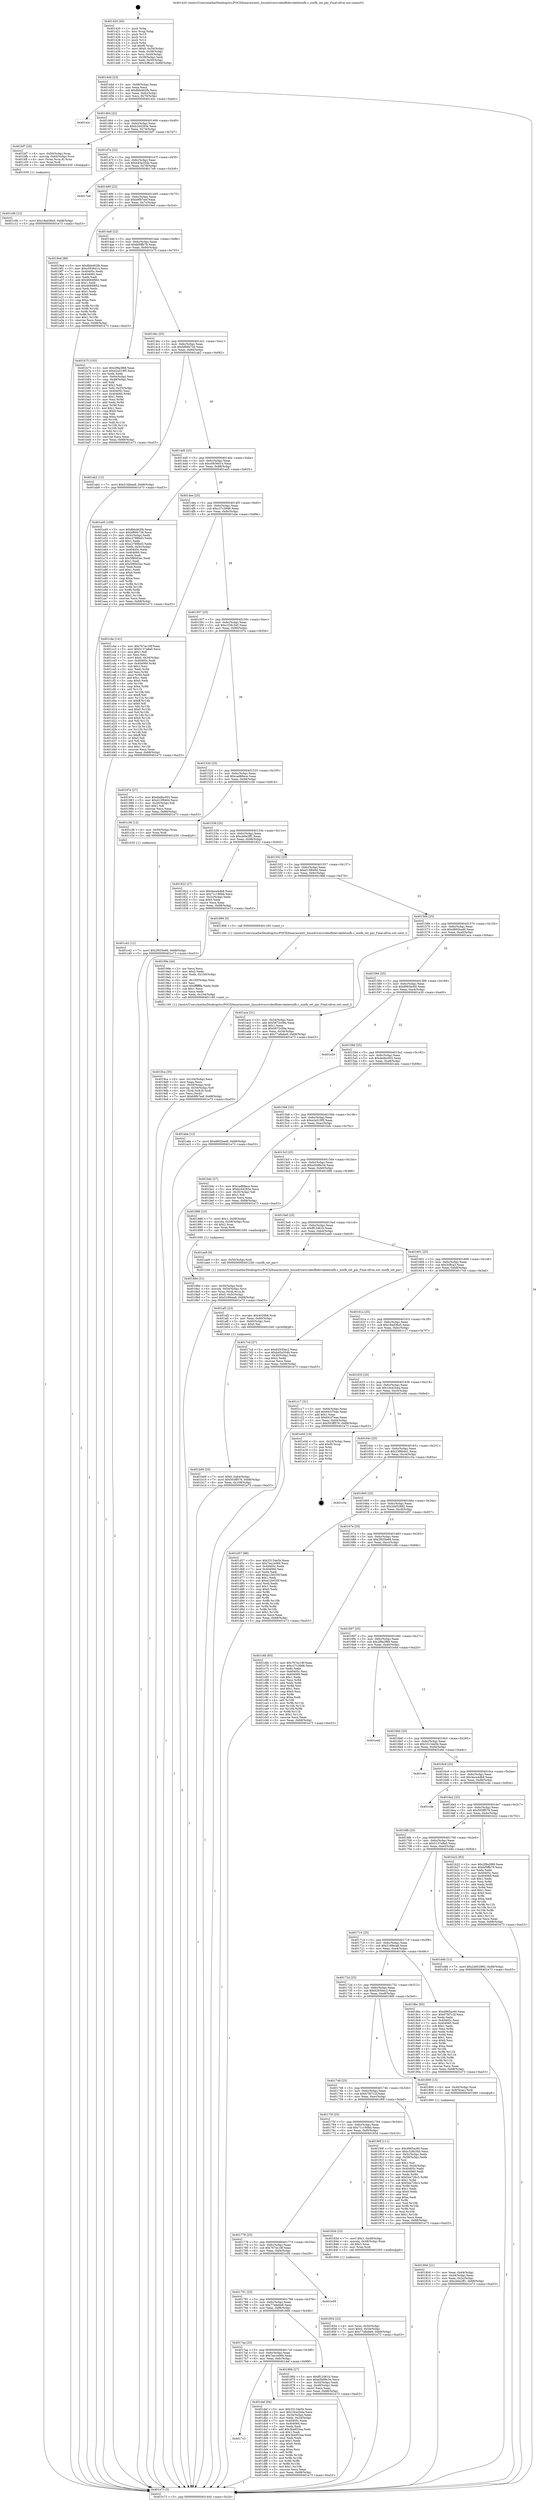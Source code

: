 digraph "0x401420" {
  label = "0x401420 (/mnt/c/Users/mathe/Desktop/tcc/POCII/binaries/extr_linuxdriversvideofbdevskeletonfb.c_xxxfb_set_par_Final-ollvm.out::main(0))"
  labelloc = "t"
  node[shape=record]

  Entry [label="",width=0.3,height=0.3,shape=circle,fillcolor=black,style=filled]
  "0x40144d" [label="{
     0x40144d [23]\l
     | [instrs]\l
     &nbsp;&nbsp;0x40144d \<+3\>: mov -0x68(%rbp),%eax\l
     &nbsp;&nbsp;0x401450 \<+2\>: mov %eax,%ecx\l
     &nbsp;&nbsp;0x401452 \<+6\>: sub $0x8bb462fb,%ecx\l
     &nbsp;&nbsp;0x401458 \<+3\>: mov %eax,-0x6c(%rbp)\l
     &nbsp;&nbsp;0x40145b \<+3\>: mov %ecx,-0x70(%rbp)\l
     &nbsp;&nbsp;0x40145e \<+6\>: je 0000000000401e2c \<main+0xa0c\>\l
  }"]
  "0x401e2c" [label="{
     0x401e2c\l
  }", style=dashed]
  "0x401464" [label="{
     0x401464 [22]\l
     | [instrs]\l
     &nbsp;&nbsp;0x401464 \<+5\>: jmp 0000000000401469 \<main+0x49\>\l
     &nbsp;&nbsp;0x401469 \<+3\>: mov -0x6c(%rbp),%eax\l
     &nbsp;&nbsp;0x40146c \<+5\>: sub $0xb244283e,%eax\l
     &nbsp;&nbsp;0x401471 \<+3\>: mov %eax,-0x74(%rbp)\l
     &nbsp;&nbsp;0x401474 \<+6\>: je 0000000000401bf7 \<main+0x7d7\>\l
  }"]
  Exit [label="",width=0.3,height=0.3,shape=circle,fillcolor=black,style=filled,peripheries=2]
  "0x401bf7" [label="{
     0x401bf7 [20]\l
     | [instrs]\l
     &nbsp;&nbsp;0x401bf7 \<+4\>: mov -0x50(%rbp),%rax\l
     &nbsp;&nbsp;0x401bfb \<+4\>: movslq -0x64(%rbp),%rcx\l
     &nbsp;&nbsp;0x401bff \<+4\>: mov (%rax,%rcx,8),%rax\l
     &nbsp;&nbsp;0x401c03 \<+3\>: mov %rax,%rdi\l
     &nbsp;&nbsp;0x401c06 \<+5\>: call 0000000000401030 \<free@plt\>\l
     | [calls]\l
     &nbsp;&nbsp;0x401030 \{1\} (unknown)\l
  }"]
  "0x40147a" [label="{
     0x40147a [22]\l
     | [instrs]\l
     &nbsp;&nbsp;0x40147a \<+5\>: jmp 000000000040147f \<main+0x5f\>\l
     &nbsp;&nbsp;0x40147f \<+3\>: mov -0x6c(%rbp),%eax\l
     &nbsp;&nbsp;0x401482 \<+5\>: sub $0xb45a354b,%eax\l
     &nbsp;&nbsp;0x401487 \<+3\>: mov %eax,-0x78(%rbp)\l
     &nbsp;&nbsp;0x40148a \<+6\>: je 00000000004017e8 \<main+0x3c8\>\l
  }"]
  "0x4017c3" [label="{
     0x4017c3\l
  }", style=dashed]
  "0x4017e8" [label="{
     0x4017e8\l
  }", style=dashed]
  "0x401490" [label="{
     0x401490 [22]\l
     | [instrs]\l
     &nbsp;&nbsp;0x401490 \<+5\>: jmp 0000000000401495 \<main+0x75\>\l
     &nbsp;&nbsp;0x401495 \<+3\>: mov -0x6c(%rbp),%eax\l
     &nbsp;&nbsp;0x401498 \<+5\>: sub $0xb9fb7eef,%eax\l
     &nbsp;&nbsp;0x40149d \<+3\>: mov %eax,-0x7c(%rbp)\l
     &nbsp;&nbsp;0x4014a0 \<+6\>: je 00000000004019ed \<main+0x5cd\>\l
  }"]
  "0x401daf" [label="{
     0x401daf [94]\l
     | [instrs]\l
     &nbsp;&nbsp;0x401daf \<+5\>: mov $0x33134e5b,%eax\l
     &nbsp;&nbsp;0x401db4 \<+5\>: mov $0x19ce2b4a,%ecx\l
     &nbsp;&nbsp;0x401db9 \<+3\>: mov -0x34(%rbp),%edx\l
     &nbsp;&nbsp;0x401dbc \<+3\>: mov %edx,-0x24(%rbp)\l
     &nbsp;&nbsp;0x401dbf \<+7\>: mov 0x40405c,%edx\l
     &nbsp;&nbsp;0x401dc6 \<+7\>: mov 0x404060,%esi\l
     &nbsp;&nbsp;0x401dcd \<+2\>: mov %edx,%edi\l
     &nbsp;&nbsp;0x401dcf \<+6\>: add $0x3ba953aa,%edi\l
     &nbsp;&nbsp;0x401dd5 \<+3\>: sub $0x1,%edi\l
     &nbsp;&nbsp;0x401dd8 \<+6\>: sub $0x3ba953aa,%edi\l
     &nbsp;&nbsp;0x401dde \<+3\>: imul %edi,%edx\l
     &nbsp;&nbsp;0x401de1 \<+3\>: and $0x1,%edx\l
     &nbsp;&nbsp;0x401de4 \<+3\>: cmp $0x0,%edx\l
     &nbsp;&nbsp;0x401de7 \<+4\>: sete %r8b\l
     &nbsp;&nbsp;0x401deb \<+3\>: cmp $0xa,%esi\l
     &nbsp;&nbsp;0x401dee \<+4\>: setl %r9b\l
     &nbsp;&nbsp;0x401df2 \<+3\>: mov %r8b,%r10b\l
     &nbsp;&nbsp;0x401df5 \<+3\>: and %r9b,%r10b\l
     &nbsp;&nbsp;0x401df8 \<+3\>: xor %r9b,%r8b\l
     &nbsp;&nbsp;0x401dfb \<+3\>: or %r8b,%r10b\l
     &nbsp;&nbsp;0x401dfe \<+4\>: test $0x1,%r10b\l
     &nbsp;&nbsp;0x401e02 \<+3\>: cmovne %ecx,%eax\l
     &nbsp;&nbsp;0x401e05 \<+3\>: mov %eax,-0x68(%rbp)\l
     &nbsp;&nbsp;0x401e08 \<+5\>: jmp 0000000000401e73 \<main+0xa53\>\l
  }"]
  "0x4019ed" [label="{
     0x4019ed [88]\l
     | [instrs]\l
     &nbsp;&nbsp;0x4019ed \<+5\>: mov $0x8bb462fb,%eax\l
     &nbsp;&nbsp;0x4019f2 \<+5\>: mov $0xc0936d14,%ecx\l
     &nbsp;&nbsp;0x4019f7 \<+7\>: mov 0x40405c,%edx\l
     &nbsp;&nbsp;0x4019fe \<+7\>: mov 0x404060,%esi\l
     &nbsp;&nbsp;0x401a05 \<+2\>: mov %edx,%edi\l
     &nbsp;&nbsp;0x401a07 \<+6\>: add $0x4684f662,%edi\l
     &nbsp;&nbsp;0x401a0d \<+3\>: sub $0x1,%edi\l
     &nbsp;&nbsp;0x401a10 \<+6\>: sub $0x4684f662,%edi\l
     &nbsp;&nbsp;0x401a16 \<+3\>: imul %edi,%edx\l
     &nbsp;&nbsp;0x401a19 \<+3\>: and $0x1,%edx\l
     &nbsp;&nbsp;0x401a1c \<+3\>: cmp $0x0,%edx\l
     &nbsp;&nbsp;0x401a1f \<+4\>: sete %r8b\l
     &nbsp;&nbsp;0x401a23 \<+3\>: cmp $0xa,%esi\l
     &nbsp;&nbsp;0x401a26 \<+4\>: setl %r9b\l
     &nbsp;&nbsp;0x401a2a \<+3\>: mov %r8b,%r10b\l
     &nbsp;&nbsp;0x401a2d \<+3\>: and %r9b,%r10b\l
     &nbsp;&nbsp;0x401a30 \<+3\>: xor %r9b,%r8b\l
     &nbsp;&nbsp;0x401a33 \<+3\>: or %r8b,%r10b\l
     &nbsp;&nbsp;0x401a36 \<+4\>: test $0x1,%r10b\l
     &nbsp;&nbsp;0x401a3a \<+3\>: cmovne %ecx,%eax\l
     &nbsp;&nbsp;0x401a3d \<+3\>: mov %eax,-0x68(%rbp)\l
     &nbsp;&nbsp;0x401a40 \<+5\>: jmp 0000000000401e73 \<main+0xa53\>\l
  }"]
  "0x4014a6" [label="{
     0x4014a6 [22]\l
     | [instrs]\l
     &nbsp;&nbsp;0x4014a6 \<+5\>: jmp 00000000004014ab \<main+0x8b\>\l
     &nbsp;&nbsp;0x4014ab \<+3\>: mov -0x6c(%rbp),%eax\l
     &nbsp;&nbsp;0x4014ae \<+5\>: sub $0xbf5ffb79,%eax\l
     &nbsp;&nbsp;0x4014b3 \<+3\>: mov %eax,-0x80(%rbp)\l
     &nbsp;&nbsp;0x4014b6 \<+6\>: je 0000000000401b75 \<main+0x755\>\l
  }"]
  "0x401c42" [label="{
     0x401c42 [12]\l
     | [instrs]\l
     &nbsp;&nbsp;0x401c42 \<+7\>: movl $0x2f035e66,-0x68(%rbp)\l
     &nbsp;&nbsp;0x401c49 \<+5\>: jmp 0000000000401e73 \<main+0xa53\>\l
  }"]
  "0x401b75" [label="{
     0x401b75 [103]\l
     | [instrs]\l
     &nbsp;&nbsp;0x401b75 \<+5\>: mov $0x2f9a3f68,%eax\l
     &nbsp;&nbsp;0x401b7a \<+5\>: mov $0xe2a519f5,%ecx\l
     &nbsp;&nbsp;0x401b7f \<+2\>: xor %edx,%edx\l
     &nbsp;&nbsp;0x401b81 \<+3\>: mov -0x64(%rbp),%esi\l
     &nbsp;&nbsp;0x401b84 \<+3\>: cmp -0x48(%rbp),%esi\l
     &nbsp;&nbsp;0x401b87 \<+4\>: setl %dil\l
     &nbsp;&nbsp;0x401b8b \<+4\>: and $0x1,%dil\l
     &nbsp;&nbsp;0x401b8f \<+4\>: mov %dil,-0x25(%rbp)\l
     &nbsp;&nbsp;0x401b93 \<+7\>: mov 0x40405c,%esi\l
     &nbsp;&nbsp;0x401b9a \<+8\>: mov 0x404060,%r8d\l
     &nbsp;&nbsp;0x401ba2 \<+3\>: sub $0x1,%edx\l
     &nbsp;&nbsp;0x401ba5 \<+3\>: mov %esi,%r9d\l
     &nbsp;&nbsp;0x401ba8 \<+3\>: add %edx,%r9d\l
     &nbsp;&nbsp;0x401bab \<+4\>: imul %r9d,%esi\l
     &nbsp;&nbsp;0x401baf \<+3\>: and $0x1,%esi\l
     &nbsp;&nbsp;0x401bb2 \<+3\>: cmp $0x0,%esi\l
     &nbsp;&nbsp;0x401bb5 \<+4\>: sete %dil\l
     &nbsp;&nbsp;0x401bb9 \<+4\>: cmp $0xa,%r8d\l
     &nbsp;&nbsp;0x401bbd \<+4\>: setl %r10b\l
     &nbsp;&nbsp;0x401bc1 \<+3\>: mov %dil,%r11b\l
     &nbsp;&nbsp;0x401bc4 \<+3\>: and %r10b,%r11b\l
     &nbsp;&nbsp;0x401bc7 \<+3\>: xor %r10b,%dil\l
     &nbsp;&nbsp;0x401bca \<+3\>: or %dil,%r11b\l
     &nbsp;&nbsp;0x401bcd \<+4\>: test $0x1,%r11b\l
     &nbsp;&nbsp;0x401bd1 \<+3\>: cmovne %ecx,%eax\l
     &nbsp;&nbsp;0x401bd4 \<+3\>: mov %eax,-0x68(%rbp)\l
     &nbsp;&nbsp;0x401bd7 \<+5\>: jmp 0000000000401e73 \<main+0xa53\>\l
  }"]
  "0x4014bc" [label="{
     0x4014bc [25]\l
     | [instrs]\l
     &nbsp;&nbsp;0x4014bc \<+5\>: jmp 00000000004014c1 \<main+0xa1\>\l
     &nbsp;&nbsp;0x4014c1 \<+3\>: mov -0x6c(%rbp),%eax\l
     &nbsp;&nbsp;0x4014c4 \<+5\>: sub $0xbf66b726,%eax\l
     &nbsp;&nbsp;0x4014c9 \<+6\>: mov %eax,-0x84(%rbp)\l
     &nbsp;&nbsp;0x4014cf \<+6\>: je 0000000000401ab2 \<main+0x692\>\l
  }"]
  "0x401c0b" [label="{
     0x401c0b [12]\l
     | [instrs]\l
     &nbsp;&nbsp;0x401c0b \<+7\>: movl $0x18ad36a5,-0x68(%rbp)\l
     &nbsp;&nbsp;0x401c12 \<+5\>: jmp 0000000000401e73 \<main+0xa53\>\l
  }"]
  "0x401ab2" [label="{
     0x401ab2 [12]\l
     | [instrs]\l
     &nbsp;&nbsp;0x401ab2 \<+7\>: movl $0x516feea8,-0x68(%rbp)\l
     &nbsp;&nbsp;0x401ab9 \<+5\>: jmp 0000000000401e73 \<main+0xa53\>\l
  }"]
  "0x4014d5" [label="{
     0x4014d5 [25]\l
     | [instrs]\l
     &nbsp;&nbsp;0x4014d5 \<+5\>: jmp 00000000004014da \<main+0xba\>\l
     &nbsp;&nbsp;0x4014da \<+3\>: mov -0x6c(%rbp),%eax\l
     &nbsp;&nbsp;0x4014dd \<+5\>: sub $0xc0936d14,%eax\l
     &nbsp;&nbsp;0x4014e2 \<+6\>: mov %eax,-0x88(%rbp)\l
     &nbsp;&nbsp;0x4014e8 \<+6\>: je 0000000000401a45 \<main+0x625\>\l
  }"]
  "0x401b09" [label="{
     0x401b09 [25]\l
     | [instrs]\l
     &nbsp;&nbsp;0x401b09 \<+7\>: movl $0x0,-0x64(%rbp)\l
     &nbsp;&nbsp;0x401b10 \<+7\>: movl $0x503ff576,-0x68(%rbp)\l
     &nbsp;&nbsp;0x401b17 \<+6\>: mov %eax,-0x108(%rbp)\l
     &nbsp;&nbsp;0x401b1d \<+5\>: jmp 0000000000401e73 \<main+0xa53\>\l
  }"]
  "0x401a45" [label="{
     0x401a45 [109]\l
     | [instrs]\l
     &nbsp;&nbsp;0x401a45 \<+5\>: mov $0x8bb462fb,%eax\l
     &nbsp;&nbsp;0x401a4a \<+5\>: mov $0xbf66b726,%ecx\l
     &nbsp;&nbsp;0x401a4f \<+3\>: mov -0x5c(%rbp),%edx\l
     &nbsp;&nbsp;0x401a52 \<+6\>: add $0xc2789bd3,%edx\l
     &nbsp;&nbsp;0x401a58 \<+3\>: add $0x1,%edx\l
     &nbsp;&nbsp;0x401a5b \<+6\>: sub $0xc2789bd3,%edx\l
     &nbsp;&nbsp;0x401a61 \<+3\>: mov %edx,-0x5c(%rbp)\l
     &nbsp;&nbsp;0x401a64 \<+7\>: mov 0x40405c,%edx\l
     &nbsp;&nbsp;0x401a6b \<+7\>: mov 0x404060,%esi\l
     &nbsp;&nbsp;0x401a72 \<+2\>: mov %edx,%edi\l
     &nbsp;&nbsp;0x401a74 \<+6\>: sub $0x5f80d3ec,%edi\l
     &nbsp;&nbsp;0x401a7a \<+3\>: sub $0x1,%edi\l
     &nbsp;&nbsp;0x401a7d \<+6\>: add $0x5f80d3ec,%edi\l
     &nbsp;&nbsp;0x401a83 \<+3\>: imul %edi,%edx\l
     &nbsp;&nbsp;0x401a86 \<+3\>: and $0x1,%edx\l
     &nbsp;&nbsp;0x401a89 \<+3\>: cmp $0x0,%edx\l
     &nbsp;&nbsp;0x401a8c \<+4\>: sete %r8b\l
     &nbsp;&nbsp;0x401a90 \<+3\>: cmp $0xa,%esi\l
     &nbsp;&nbsp;0x401a93 \<+4\>: setl %r9b\l
     &nbsp;&nbsp;0x401a97 \<+3\>: mov %r8b,%r10b\l
     &nbsp;&nbsp;0x401a9a \<+3\>: and %r9b,%r10b\l
     &nbsp;&nbsp;0x401a9d \<+3\>: xor %r9b,%r8b\l
     &nbsp;&nbsp;0x401aa0 \<+3\>: or %r8b,%r10b\l
     &nbsp;&nbsp;0x401aa3 \<+4\>: test $0x1,%r10b\l
     &nbsp;&nbsp;0x401aa7 \<+3\>: cmovne %ecx,%eax\l
     &nbsp;&nbsp;0x401aaa \<+3\>: mov %eax,-0x68(%rbp)\l
     &nbsp;&nbsp;0x401aad \<+5\>: jmp 0000000000401e73 \<main+0xa53\>\l
  }"]
  "0x4014ee" [label="{
     0x4014ee [25]\l
     | [instrs]\l
     &nbsp;&nbsp;0x4014ee \<+5\>: jmp 00000000004014f3 \<main+0xd3\>\l
     &nbsp;&nbsp;0x4014f3 \<+3\>: mov -0x6c(%rbp),%eax\l
     &nbsp;&nbsp;0x4014f6 \<+5\>: sub $0xc27c39d6,%eax\l
     &nbsp;&nbsp;0x4014fb \<+6\>: mov %eax,-0x8c(%rbp)\l
     &nbsp;&nbsp;0x401501 \<+6\>: je 0000000000401cbe \<main+0x89e\>\l
  }"]
  "0x401af2" [label="{
     0x401af2 [23]\l
     | [instrs]\l
     &nbsp;&nbsp;0x401af2 \<+10\>: movabs $0x4020b6,%rdi\l
     &nbsp;&nbsp;0x401afc \<+3\>: mov %eax,-0x60(%rbp)\l
     &nbsp;&nbsp;0x401aff \<+3\>: mov -0x60(%rbp),%esi\l
     &nbsp;&nbsp;0x401b02 \<+2\>: mov $0x0,%al\l
     &nbsp;&nbsp;0x401b04 \<+5\>: call 0000000000401040 \<printf@plt\>\l
     | [calls]\l
     &nbsp;&nbsp;0x401040 \{1\} (unknown)\l
  }"]
  "0x401cbe" [label="{
     0x401cbe [141]\l
     | [instrs]\l
     &nbsp;&nbsp;0x401cbe \<+5\>: mov $0x767ec18f,%eax\l
     &nbsp;&nbsp;0x401cc3 \<+5\>: mov $0x5137a8a0,%ecx\l
     &nbsp;&nbsp;0x401cc8 \<+2\>: mov $0x1,%dl\l
     &nbsp;&nbsp;0x401cca \<+2\>: xor %esi,%esi\l
     &nbsp;&nbsp;0x401ccc \<+7\>: movl $0x0,-0x34(%rbp)\l
     &nbsp;&nbsp;0x401cd3 \<+7\>: mov 0x40405c,%edi\l
     &nbsp;&nbsp;0x401cda \<+8\>: mov 0x404060,%r8d\l
     &nbsp;&nbsp;0x401ce2 \<+3\>: sub $0x1,%esi\l
     &nbsp;&nbsp;0x401ce5 \<+3\>: mov %edi,%r9d\l
     &nbsp;&nbsp;0x401ce8 \<+3\>: add %esi,%r9d\l
     &nbsp;&nbsp;0x401ceb \<+4\>: imul %r9d,%edi\l
     &nbsp;&nbsp;0x401cef \<+3\>: and $0x1,%edi\l
     &nbsp;&nbsp;0x401cf2 \<+3\>: cmp $0x0,%edi\l
     &nbsp;&nbsp;0x401cf5 \<+4\>: sete %r10b\l
     &nbsp;&nbsp;0x401cf9 \<+4\>: cmp $0xa,%r8d\l
     &nbsp;&nbsp;0x401cfd \<+4\>: setl %r11b\l
     &nbsp;&nbsp;0x401d01 \<+3\>: mov %r10b,%bl\l
     &nbsp;&nbsp;0x401d04 \<+3\>: xor $0xff,%bl\l
     &nbsp;&nbsp;0x401d07 \<+3\>: mov %r11b,%r14b\l
     &nbsp;&nbsp;0x401d0a \<+4\>: xor $0xff,%r14b\l
     &nbsp;&nbsp;0x401d0e \<+3\>: xor $0x0,%dl\l
     &nbsp;&nbsp;0x401d11 \<+3\>: mov %bl,%r15b\l
     &nbsp;&nbsp;0x401d14 \<+4\>: and $0x0,%r15b\l
     &nbsp;&nbsp;0x401d18 \<+3\>: and %dl,%r10b\l
     &nbsp;&nbsp;0x401d1b \<+3\>: mov %r14b,%r12b\l
     &nbsp;&nbsp;0x401d1e \<+4\>: and $0x0,%r12b\l
     &nbsp;&nbsp;0x401d22 \<+3\>: and %dl,%r11b\l
     &nbsp;&nbsp;0x401d25 \<+3\>: or %r10b,%r15b\l
     &nbsp;&nbsp;0x401d28 \<+3\>: or %r11b,%r12b\l
     &nbsp;&nbsp;0x401d2b \<+3\>: xor %r12b,%r15b\l
     &nbsp;&nbsp;0x401d2e \<+3\>: or %r14b,%bl\l
     &nbsp;&nbsp;0x401d31 \<+3\>: xor $0xff,%bl\l
     &nbsp;&nbsp;0x401d34 \<+3\>: or $0x0,%dl\l
     &nbsp;&nbsp;0x401d37 \<+2\>: and %dl,%bl\l
     &nbsp;&nbsp;0x401d39 \<+3\>: or %bl,%r15b\l
     &nbsp;&nbsp;0x401d3c \<+4\>: test $0x1,%r15b\l
     &nbsp;&nbsp;0x401d40 \<+3\>: cmovne %ecx,%eax\l
     &nbsp;&nbsp;0x401d43 \<+3\>: mov %eax,-0x68(%rbp)\l
     &nbsp;&nbsp;0x401d46 \<+5\>: jmp 0000000000401e73 \<main+0xa53\>\l
  }"]
  "0x401507" [label="{
     0x401507 [25]\l
     | [instrs]\l
     &nbsp;&nbsp;0x401507 \<+5\>: jmp 000000000040150c \<main+0xec\>\l
     &nbsp;&nbsp;0x40150c \<+3\>: mov -0x6c(%rbp),%eax\l
     &nbsp;&nbsp;0x40150f \<+5\>: sub $0xc328c345,%eax\l
     &nbsp;&nbsp;0x401514 \<+6\>: mov %eax,-0x90(%rbp)\l
     &nbsp;&nbsp;0x40151a \<+6\>: je 000000000040197e \<main+0x55e\>\l
  }"]
  "0x4019ca" [label="{
     0x4019ca [35]\l
     | [instrs]\l
     &nbsp;&nbsp;0x4019ca \<+6\>: mov -0x104(%rbp),%ecx\l
     &nbsp;&nbsp;0x4019d0 \<+3\>: imul %eax,%ecx\l
     &nbsp;&nbsp;0x4019d3 \<+4\>: mov -0x50(%rbp),%rdi\l
     &nbsp;&nbsp;0x4019d7 \<+4\>: movslq -0x54(%rbp),%r8\l
     &nbsp;&nbsp;0x4019db \<+4\>: mov (%rdi,%r8,8),%rdi\l
     &nbsp;&nbsp;0x4019df \<+2\>: mov %ecx,(%rdi)\l
     &nbsp;&nbsp;0x4019e1 \<+7\>: movl $0xb9fb7eef,-0x68(%rbp)\l
     &nbsp;&nbsp;0x4019e8 \<+5\>: jmp 0000000000401e73 \<main+0xa53\>\l
  }"]
  "0x40197e" [label="{
     0x40197e [27]\l
     | [instrs]\l
     &nbsp;&nbsp;0x40197e \<+5\>: mov $0xdedbc003,%eax\l
     &nbsp;&nbsp;0x401983 \<+5\>: mov $0xd13f940d,%ecx\l
     &nbsp;&nbsp;0x401988 \<+3\>: mov -0x26(%rbp),%dl\l
     &nbsp;&nbsp;0x40198b \<+3\>: test $0x1,%dl\l
     &nbsp;&nbsp;0x40198e \<+3\>: cmovne %ecx,%eax\l
     &nbsp;&nbsp;0x401991 \<+3\>: mov %eax,-0x68(%rbp)\l
     &nbsp;&nbsp;0x401994 \<+5\>: jmp 0000000000401e73 \<main+0xa53\>\l
  }"]
  "0x401520" [label="{
     0x401520 [25]\l
     | [instrs]\l
     &nbsp;&nbsp;0x401520 \<+5\>: jmp 0000000000401525 \<main+0x105\>\l
     &nbsp;&nbsp;0x401525 \<+3\>: mov -0x6c(%rbp),%eax\l
     &nbsp;&nbsp;0x401528 \<+5\>: sub $0xcad88ece,%eax\l
     &nbsp;&nbsp;0x40152d \<+6\>: mov %eax,-0x94(%rbp)\l
     &nbsp;&nbsp;0x401533 \<+6\>: je 0000000000401c36 \<main+0x816\>\l
  }"]
  "0x40199e" [label="{
     0x40199e [44]\l
     | [instrs]\l
     &nbsp;&nbsp;0x40199e \<+2\>: xor %ecx,%ecx\l
     &nbsp;&nbsp;0x4019a0 \<+5\>: mov $0x2,%edx\l
     &nbsp;&nbsp;0x4019a5 \<+6\>: mov %edx,-0x100(%rbp)\l
     &nbsp;&nbsp;0x4019ab \<+1\>: cltd\l
     &nbsp;&nbsp;0x4019ac \<+6\>: mov -0x100(%rbp),%esi\l
     &nbsp;&nbsp;0x4019b2 \<+2\>: idiv %esi\l
     &nbsp;&nbsp;0x4019b4 \<+6\>: imul $0xfffffffe,%edx,%edx\l
     &nbsp;&nbsp;0x4019ba \<+3\>: sub $0x1,%ecx\l
     &nbsp;&nbsp;0x4019bd \<+2\>: sub %ecx,%edx\l
     &nbsp;&nbsp;0x4019bf \<+6\>: mov %edx,-0x104(%rbp)\l
     &nbsp;&nbsp;0x4019c5 \<+5\>: call 0000000000401160 \<next_i\>\l
     | [calls]\l
     &nbsp;&nbsp;0x401160 \{1\} (/mnt/c/Users/mathe/Desktop/tcc/POCII/binaries/extr_linuxdriversvideofbdevskeletonfb.c_xxxfb_set_par_Final-ollvm.out::next_i)\l
  }"]
  "0x401c36" [label="{
     0x401c36 [12]\l
     | [instrs]\l
     &nbsp;&nbsp;0x401c36 \<+4\>: mov -0x50(%rbp),%rax\l
     &nbsp;&nbsp;0x401c3a \<+3\>: mov %rax,%rdi\l
     &nbsp;&nbsp;0x401c3d \<+5\>: call 0000000000401030 \<free@plt\>\l
     | [calls]\l
     &nbsp;&nbsp;0x401030 \{1\} (unknown)\l
  }"]
  "0x401539" [label="{
     0x401539 [25]\l
     | [instrs]\l
     &nbsp;&nbsp;0x401539 \<+5\>: jmp 000000000040153e \<main+0x11e\>\l
     &nbsp;&nbsp;0x40153e \<+3\>: mov -0x6c(%rbp),%eax\l
     &nbsp;&nbsp;0x401541 \<+5\>: sub $0xcb6e2ff1,%eax\l
     &nbsp;&nbsp;0x401546 \<+6\>: mov %eax,-0x98(%rbp)\l
     &nbsp;&nbsp;0x40154c \<+6\>: je 0000000000401822 \<main+0x402\>\l
  }"]
  "0x40189d" [label="{
     0x40189d [31]\l
     | [instrs]\l
     &nbsp;&nbsp;0x40189d \<+4\>: mov -0x50(%rbp),%rdi\l
     &nbsp;&nbsp;0x4018a1 \<+4\>: movslq -0x54(%rbp),%rcx\l
     &nbsp;&nbsp;0x4018a5 \<+4\>: mov %rax,(%rdi,%rcx,8)\l
     &nbsp;&nbsp;0x4018a9 \<+7\>: movl $0x0,-0x5c(%rbp)\l
     &nbsp;&nbsp;0x4018b0 \<+7\>: movl $0x516feea8,-0x68(%rbp)\l
     &nbsp;&nbsp;0x4018b7 \<+5\>: jmp 0000000000401e73 \<main+0xa53\>\l
  }"]
  "0x401822" [label="{
     0x401822 [27]\l
     | [instrs]\l
     &nbsp;&nbsp;0x401822 \<+5\>: mov $0x4ace4db8,%eax\l
     &nbsp;&nbsp;0x401827 \<+5\>: mov $0x71c190bb,%ecx\l
     &nbsp;&nbsp;0x40182c \<+3\>: mov -0x2c(%rbp),%edx\l
     &nbsp;&nbsp;0x40182f \<+3\>: cmp $0x0,%edx\l
     &nbsp;&nbsp;0x401832 \<+3\>: cmove %ecx,%eax\l
     &nbsp;&nbsp;0x401835 \<+3\>: mov %eax,-0x68(%rbp)\l
     &nbsp;&nbsp;0x401838 \<+5\>: jmp 0000000000401e73 \<main+0xa53\>\l
  }"]
  "0x401552" [label="{
     0x401552 [25]\l
     | [instrs]\l
     &nbsp;&nbsp;0x401552 \<+5\>: jmp 0000000000401557 \<main+0x137\>\l
     &nbsp;&nbsp;0x401557 \<+3\>: mov -0x6c(%rbp),%eax\l
     &nbsp;&nbsp;0x40155a \<+5\>: sub $0xd13f940d,%eax\l
     &nbsp;&nbsp;0x40155f \<+6\>: mov %eax,-0x9c(%rbp)\l
     &nbsp;&nbsp;0x401565 \<+6\>: je 0000000000401999 \<main+0x579\>\l
  }"]
  "0x4017aa" [label="{
     0x4017aa [25]\l
     | [instrs]\l
     &nbsp;&nbsp;0x4017aa \<+5\>: jmp 00000000004017af \<main+0x38f\>\l
     &nbsp;&nbsp;0x4017af \<+3\>: mov -0x6c(%rbp),%eax\l
     &nbsp;&nbsp;0x4017b2 \<+5\>: sub $0x7ee1e069,%eax\l
     &nbsp;&nbsp;0x4017b7 \<+6\>: mov %eax,-0xfc(%rbp)\l
     &nbsp;&nbsp;0x4017bd \<+6\>: je 0000000000401daf \<main+0x98f\>\l
  }"]
  "0x401999" [label="{
     0x401999 [5]\l
     | [instrs]\l
     &nbsp;&nbsp;0x401999 \<+5\>: call 0000000000401160 \<next_i\>\l
     | [calls]\l
     &nbsp;&nbsp;0x401160 \{1\} (/mnt/c/Users/mathe/Desktop/tcc/POCII/binaries/extr_linuxdriversvideofbdevskeletonfb.c_xxxfb_set_par_Final-ollvm.out::next_i)\l
  }"]
  "0x40156b" [label="{
     0x40156b [25]\l
     | [instrs]\l
     &nbsp;&nbsp;0x40156b \<+5\>: jmp 0000000000401570 \<main+0x150\>\l
     &nbsp;&nbsp;0x401570 \<+3\>: mov -0x6c(%rbp),%eax\l
     &nbsp;&nbsp;0x401573 \<+5\>: sub $0xd892bad0,%eax\l
     &nbsp;&nbsp;0x401578 \<+6\>: mov %eax,-0xa0(%rbp)\l
     &nbsp;&nbsp;0x40157e \<+6\>: je 0000000000401aca \<main+0x6aa\>\l
  }"]
  "0x40186b" [label="{
     0x40186b [27]\l
     | [instrs]\l
     &nbsp;&nbsp;0x40186b \<+5\>: mov $0xff12d61b,%eax\l
     &nbsp;&nbsp;0x401870 \<+5\>: mov $0xe5b99c34,%ecx\l
     &nbsp;&nbsp;0x401875 \<+3\>: mov -0x54(%rbp),%edx\l
     &nbsp;&nbsp;0x401878 \<+3\>: cmp -0x48(%rbp),%edx\l
     &nbsp;&nbsp;0x40187b \<+3\>: cmovl %ecx,%eax\l
     &nbsp;&nbsp;0x40187e \<+3\>: mov %eax,-0x68(%rbp)\l
     &nbsp;&nbsp;0x401881 \<+5\>: jmp 0000000000401e73 \<main+0xa53\>\l
  }"]
  "0x401aca" [label="{
     0x401aca [31]\l
     | [instrs]\l
     &nbsp;&nbsp;0x401aca \<+3\>: mov -0x54(%rbp),%eax\l
     &nbsp;&nbsp;0x401acd \<+5\>: add $0x5872c09a,%eax\l
     &nbsp;&nbsp;0x401ad2 \<+3\>: add $0x1,%eax\l
     &nbsp;&nbsp;0x401ad5 \<+5\>: sub $0x5872c09a,%eax\l
     &nbsp;&nbsp;0x401ada \<+3\>: mov %eax,-0x54(%rbp)\l
     &nbsp;&nbsp;0x401add \<+7\>: movl $0x77a8ebe6,-0x68(%rbp)\l
     &nbsp;&nbsp;0x401ae4 \<+5\>: jmp 0000000000401e73 \<main+0xa53\>\l
  }"]
  "0x401584" [label="{
     0x401584 [25]\l
     | [instrs]\l
     &nbsp;&nbsp;0x401584 \<+5\>: jmp 0000000000401589 \<main+0x169\>\l
     &nbsp;&nbsp;0x401589 \<+3\>: mov -0x6c(%rbp),%eax\l
     &nbsp;&nbsp;0x40158c \<+5\>: sub $0xd965ac60,%eax\l
     &nbsp;&nbsp;0x401591 \<+6\>: mov %eax,-0xa4(%rbp)\l
     &nbsp;&nbsp;0x401597 \<+6\>: je 0000000000401e20 \<main+0xa00\>\l
  }"]
  "0x401791" [label="{
     0x401791 [25]\l
     | [instrs]\l
     &nbsp;&nbsp;0x401791 \<+5\>: jmp 0000000000401796 \<main+0x376\>\l
     &nbsp;&nbsp;0x401796 \<+3\>: mov -0x6c(%rbp),%eax\l
     &nbsp;&nbsp;0x401799 \<+5\>: sub $0x77a8ebe6,%eax\l
     &nbsp;&nbsp;0x40179e \<+6\>: mov %eax,-0xf8(%rbp)\l
     &nbsp;&nbsp;0x4017a4 \<+6\>: je 000000000040186b \<main+0x44b\>\l
  }"]
  "0x401e20" [label="{
     0x401e20\l
  }", style=dashed]
  "0x40159d" [label="{
     0x40159d [25]\l
     | [instrs]\l
     &nbsp;&nbsp;0x40159d \<+5\>: jmp 00000000004015a2 \<main+0x182\>\l
     &nbsp;&nbsp;0x4015a2 \<+3\>: mov -0x6c(%rbp),%eax\l
     &nbsp;&nbsp;0x4015a5 \<+5\>: sub $0xdedbc003,%eax\l
     &nbsp;&nbsp;0x4015aa \<+6\>: mov %eax,-0xa8(%rbp)\l
     &nbsp;&nbsp;0x4015b0 \<+6\>: je 0000000000401abe \<main+0x69e\>\l
  }"]
  "0x401e59" [label="{
     0x401e59\l
  }", style=dashed]
  "0x401abe" [label="{
     0x401abe [12]\l
     | [instrs]\l
     &nbsp;&nbsp;0x401abe \<+7\>: movl $0xd892bad0,-0x68(%rbp)\l
     &nbsp;&nbsp;0x401ac5 \<+5\>: jmp 0000000000401e73 \<main+0xa53\>\l
  }"]
  "0x4015b6" [label="{
     0x4015b6 [25]\l
     | [instrs]\l
     &nbsp;&nbsp;0x4015b6 \<+5\>: jmp 00000000004015bb \<main+0x19b\>\l
     &nbsp;&nbsp;0x4015bb \<+3\>: mov -0x6c(%rbp),%eax\l
     &nbsp;&nbsp;0x4015be \<+5\>: sub $0xe2a519f5,%eax\l
     &nbsp;&nbsp;0x4015c3 \<+6\>: mov %eax,-0xac(%rbp)\l
     &nbsp;&nbsp;0x4015c9 \<+6\>: je 0000000000401bdc \<main+0x7bc\>\l
  }"]
  "0x401854" [label="{
     0x401854 [23]\l
     | [instrs]\l
     &nbsp;&nbsp;0x401854 \<+4\>: mov %rax,-0x50(%rbp)\l
     &nbsp;&nbsp;0x401858 \<+7\>: movl $0x0,-0x54(%rbp)\l
     &nbsp;&nbsp;0x40185f \<+7\>: movl $0x77a8ebe6,-0x68(%rbp)\l
     &nbsp;&nbsp;0x401866 \<+5\>: jmp 0000000000401e73 \<main+0xa53\>\l
  }"]
  "0x401bdc" [label="{
     0x401bdc [27]\l
     | [instrs]\l
     &nbsp;&nbsp;0x401bdc \<+5\>: mov $0xcad88ece,%eax\l
     &nbsp;&nbsp;0x401be1 \<+5\>: mov $0xb244283e,%ecx\l
     &nbsp;&nbsp;0x401be6 \<+3\>: mov -0x25(%rbp),%dl\l
     &nbsp;&nbsp;0x401be9 \<+3\>: test $0x1,%dl\l
     &nbsp;&nbsp;0x401bec \<+3\>: cmovne %ecx,%eax\l
     &nbsp;&nbsp;0x401bef \<+3\>: mov %eax,-0x68(%rbp)\l
     &nbsp;&nbsp;0x401bf2 \<+5\>: jmp 0000000000401e73 \<main+0xa53\>\l
  }"]
  "0x4015cf" [label="{
     0x4015cf [25]\l
     | [instrs]\l
     &nbsp;&nbsp;0x4015cf \<+5\>: jmp 00000000004015d4 \<main+0x1b4\>\l
     &nbsp;&nbsp;0x4015d4 \<+3\>: mov -0x6c(%rbp),%eax\l
     &nbsp;&nbsp;0x4015d7 \<+5\>: sub $0xe5b99c34,%eax\l
     &nbsp;&nbsp;0x4015dc \<+6\>: mov %eax,-0xb0(%rbp)\l
     &nbsp;&nbsp;0x4015e2 \<+6\>: je 0000000000401886 \<main+0x466\>\l
  }"]
  "0x401778" [label="{
     0x401778 [25]\l
     | [instrs]\l
     &nbsp;&nbsp;0x401778 \<+5\>: jmp 000000000040177d \<main+0x35d\>\l
     &nbsp;&nbsp;0x40177d \<+3\>: mov -0x6c(%rbp),%eax\l
     &nbsp;&nbsp;0x401780 \<+5\>: sub $0x767ec18f,%eax\l
     &nbsp;&nbsp;0x401785 \<+6\>: mov %eax,-0xf4(%rbp)\l
     &nbsp;&nbsp;0x40178b \<+6\>: je 0000000000401e59 \<main+0xa39\>\l
  }"]
  "0x401886" [label="{
     0x401886 [23]\l
     | [instrs]\l
     &nbsp;&nbsp;0x401886 \<+7\>: movl $0x1,-0x58(%rbp)\l
     &nbsp;&nbsp;0x40188d \<+4\>: movslq -0x58(%rbp),%rax\l
     &nbsp;&nbsp;0x401891 \<+4\>: shl $0x2,%rax\l
     &nbsp;&nbsp;0x401895 \<+3\>: mov %rax,%rdi\l
     &nbsp;&nbsp;0x401898 \<+5\>: call 0000000000401050 \<malloc@plt\>\l
     | [calls]\l
     &nbsp;&nbsp;0x401050 \{1\} (unknown)\l
  }"]
  "0x4015e8" [label="{
     0x4015e8 [25]\l
     | [instrs]\l
     &nbsp;&nbsp;0x4015e8 \<+5\>: jmp 00000000004015ed \<main+0x1cd\>\l
     &nbsp;&nbsp;0x4015ed \<+3\>: mov -0x6c(%rbp),%eax\l
     &nbsp;&nbsp;0x4015f0 \<+5\>: sub $0xff12d61b,%eax\l
     &nbsp;&nbsp;0x4015f5 \<+6\>: mov %eax,-0xb4(%rbp)\l
     &nbsp;&nbsp;0x4015fb \<+6\>: je 0000000000401ae9 \<main+0x6c9\>\l
  }"]
  "0x40183d" [label="{
     0x40183d [23]\l
     | [instrs]\l
     &nbsp;&nbsp;0x40183d \<+7\>: movl $0x1,-0x48(%rbp)\l
     &nbsp;&nbsp;0x401844 \<+4\>: movslq -0x48(%rbp),%rax\l
     &nbsp;&nbsp;0x401848 \<+4\>: shl $0x3,%rax\l
     &nbsp;&nbsp;0x40184c \<+3\>: mov %rax,%rdi\l
     &nbsp;&nbsp;0x40184f \<+5\>: call 0000000000401050 \<malloc@plt\>\l
     | [calls]\l
     &nbsp;&nbsp;0x401050 \{1\} (unknown)\l
  }"]
  "0x401ae9" [label="{
     0x401ae9 [9]\l
     | [instrs]\l
     &nbsp;&nbsp;0x401ae9 \<+4\>: mov -0x50(%rbp),%rdi\l
     &nbsp;&nbsp;0x401aed \<+5\>: call 0000000000401240 \<xxxfb_set_par\>\l
     | [calls]\l
     &nbsp;&nbsp;0x401240 \{1\} (/mnt/c/Users/mathe/Desktop/tcc/POCII/binaries/extr_linuxdriversvideofbdevskeletonfb.c_xxxfb_set_par_Final-ollvm.out::xxxfb_set_par)\l
  }"]
  "0x401601" [label="{
     0x401601 [25]\l
     | [instrs]\l
     &nbsp;&nbsp;0x401601 \<+5\>: jmp 0000000000401606 \<main+0x1e6\>\l
     &nbsp;&nbsp;0x401606 \<+3\>: mov -0x6c(%rbp),%eax\l
     &nbsp;&nbsp;0x401609 \<+5\>: sub $0x3cffca3,%eax\l
     &nbsp;&nbsp;0x40160e \<+6\>: mov %eax,-0xb8(%rbp)\l
     &nbsp;&nbsp;0x401614 \<+6\>: je 00000000004017cd \<main+0x3ad\>\l
  }"]
  "0x40175f" [label="{
     0x40175f [25]\l
     | [instrs]\l
     &nbsp;&nbsp;0x40175f \<+5\>: jmp 0000000000401764 \<main+0x344\>\l
     &nbsp;&nbsp;0x401764 \<+3\>: mov -0x6c(%rbp),%eax\l
     &nbsp;&nbsp;0x401767 \<+5\>: sub $0x71c190bb,%eax\l
     &nbsp;&nbsp;0x40176c \<+6\>: mov %eax,-0xf0(%rbp)\l
     &nbsp;&nbsp;0x401772 \<+6\>: je 000000000040183d \<main+0x41d\>\l
  }"]
  "0x4017cd" [label="{
     0x4017cd [27]\l
     | [instrs]\l
     &nbsp;&nbsp;0x4017cd \<+5\>: mov $0x62930ec2,%eax\l
     &nbsp;&nbsp;0x4017d2 \<+5\>: mov $0xb45a354b,%ecx\l
     &nbsp;&nbsp;0x4017d7 \<+3\>: mov -0x30(%rbp),%edx\l
     &nbsp;&nbsp;0x4017da \<+3\>: cmp $0x2,%edx\l
     &nbsp;&nbsp;0x4017dd \<+3\>: cmovne %ecx,%eax\l
     &nbsp;&nbsp;0x4017e0 \<+3\>: mov %eax,-0x68(%rbp)\l
     &nbsp;&nbsp;0x4017e3 \<+5\>: jmp 0000000000401e73 \<main+0xa53\>\l
  }"]
  "0x40161a" [label="{
     0x40161a [25]\l
     | [instrs]\l
     &nbsp;&nbsp;0x40161a \<+5\>: jmp 000000000040161f \<main+0x1ff\>\l
     &nbsp;&nbsp;0x40161f \<+3\>: mov -0x6c(%rbp),%eax\l
     &nbsp;&nbsp;0x401622 \<+5\>: sub $0x18ad36a5,%eax\l
     &nbsp;&nbsp;0x401627 \<+6\>: mov %eax,-0xbc(%rbp)\l
     &nbsp;&nbsp;0x40162d \<+6\>: je 0000000000401c17 \<main+0x7f7\>\l
  }"]
  "0x401e73" [label="{
     0x401e73 [5]\l
     | [instrs]\l
     &nbsp;&nbsp;0x401e73 \<+5\>: jmp 000000000040144d \<main+0x2d\>\l
  }"]
  "0x401420" [label="{
     0x401420 [45]\l
     | [instrs]\l
     &nbsp;&nbsp;0x401420 \<+1\>: push %rbp\l
     &nbsp;&nbsp;0x401421 \<+3\>: mov %rsp,%rbp\l
     &nbsp;&nbsp;0x401424 \<+2\>: push %r15\l
     &nbsp;&nbsp;0x401426 \<+2\>: push %r14\l
     &nbsp;&nbsp;0x401428 \<+2\>: push %r12\l
     &nbsp;&nbsp;0x40142a \<+1\>: push %rbx\l
     &nbsp;&nbsp;0x40142b \<+7\>: sub $0xf0,%rsp\l
     &nbsp;&nbsp;0x401432 \<+7\>: movl $0x0,-0x34(%rbp)\l
     &nbsp;&nbsp;0x401439 \<+3\>: mov %edi,-0x38(%rbp)\l
     &nbsp;&nbsp;0x40143c \<+4\>: mov %rsi,-0x40(%rbp)\l
     &nbsp;&nbsp;0x401440 \<+3\>: mov -0x38(%rbp),%edi\l
     &nbsp;&nbsp;0x401443 \<+3\>: mov %edi,-0x30(%rbp)\l
     &nbsp;&nbsp;0x401446 \<+7\>: movl $0x3cffca3,-0x68(%rbp)\l
  }"]
  "0x40190f" [label="{
     0x40190f [111]\l
     | [instrs]\l
     &nbsp;&nbsp;0x40190f \<+5\>: mov $0xd965ac60,%eax\l
     &nbsp;&nbsp;0x401914 \<+5\>: mov $0xc328c345,%ecx\l
     &nbsp;&nbsp;0x401919 \<+3\>: mov -0x5c(%rbp),%edx\l
     &nbsp;&nbsp;0x40191c \<+3\>: cmp -0x58(%rbp),%edx\l
     &nbsp;&nbsp;0x40191f \<+4\>: setl %sil\l
     &nbsp;&nbsp;0x401923 \<+4\>: and $0x1,%sil\l
     &nbsp;&nbsp;0x401927 \<+4\>: mov %sil,-0x26(%rbp)\l
     &nbsp;&nbsp;0x40192b \<+7\>: mov 0x40405c,%edx\l
     &nbsp;&nbsp;0x401932 \<+7\>: mov 0x404060,%edi\l
     &nbsp;&nbsp;0x401939 \<+3\>: mov %edx,%r8d\l
     &nbsp;&nbsp;0x40193c \<+7\>: add $0x54a726c3,%r8d\l
     &nbsp;&nbsp;0x401943 \<+4\>: sub $0x1,%r8d\l
     &nbsp;&nbsp;0x401947 \<+7\>: sub $0x54a726c3,%r8d\l
     &nbsp;&nbsp;0x40194e \<+4\>: imul %r8d,%edx\l
     &nbsp;&nbsp;0x401952 \<+3\>: and $0x1,%edx\l
     &nbsp;&nbsp;0x401955 \<+3\>: cmp $0x0,%edx\l
     &nbsp;&nbsp;0x401958 \<+4\>: sete %sil\l
     &nbsp;&nbsp;0x40195c \<+3\>: cmp $0xa,%edi\l
     &nbsp;&nbsp;0x40195f \<+4\>: setl %r9b\l
     &nbsp;&nbsp;0x401963 \<+3\>: mov %sil,%r10b\l
     &nbsp;&nbsp;0x401966 \<+3\>: and %r9b,%r10b\l
     &nbsp;&nbsp;0x401969 \<+3\>: xor %r9b,%sil\l
     &nbsp;&nbsp;0x40196c \<+3\>: or %sil,%r10b\l
     &nbsp;&nbsp;0x40196f \<+4\>: test $0x1,%r10b\l
     &nbsp;&nbsp;0x401973 \<+3\>: cmovne %ecx,%eax\l
     &nbsp;&nbsp;0x401976 \<+3\>: mov %eax,-0x68(%rbp)\l
     &nbsp;&nbsp;0x401979 \<+5\>: jmp 0000000000401e73 \<main+0xa53\>\l
  }"]
  "0x401c17" [label="{
     0x401c17 [31]\l
     | [instrs]\l
     &nbsp;&nbsp;0x401c17 \<+3\>: mov -0x64(%rbp),%eax\l
     &nbsp;&nbsp;0x401c1a \<+5\>: add $0x641f7eae,%eax\l
     &nbsp;&nbsp;0x401c1f \<+3\>: add $0x1,%eax\l
     &nbsp;&nbsp;0x401c22 \<+5\>: sub $0x641f7eae,%eax\l
     &nbsp;&nbsp;0x401c27 \<+3\>: mov %eax,-0x64(%rbp)\l
     &nbsp;&nbsp;0x401c2a \<+7\>: movl $0x503ff576,-0x68(%rbp)\l
     &nbsp;&nbsp;0x401c31 \<+5\>: jmp 0000000000401e73 \<main+0xa53\>\l
  }"]
  "0x401633" [label="{
     0x401633 [25]\l
     | [instrs]\l
     &nbsp;&nbsp;0x401633 \<+5\>: jmp 0000000000401638 \<main+0x218\>\l
     &nbsp;&nbsp;0x401638 \<+3\>: mov -0x6c(%rbp),%eax\l
     &nbsp;&nbsp;0x40163b \<+5\>: sub $0x19ce2b4a,%eax\l
     &nbsp;&nbsp;0x401640 \<+6\>: mov %eax,-0xc0(%rbp)\l
     &nbsp;&nbsp;0x401646 \<+6\>: je 0000000000401e0d \<main+0x9ed\>\l
  }"]
  "0x40180d" [label="{
     0x40180d [21]\l
     | [instrs]\l
     &nbsp;&nbsp;0x40180d \<+3\>: mov %eax,-0x44(%rbp)\l
     &nbsp;&nbsp;0x401810 \<+3\>: mov -0x44(%rbp),%eax\l
     &nbsp;&nbsp;0x401813 \<+3\>: mov %eax,-0x2c(%rbp)\l
     &nbsp;&nbsp;0x401816 \<+7\>: movl $0xcb6e2ff1,-0x68(%rbp)\l
     &nbsp;&nbsp;0x40181d \<+5\>: jmp 0000000000401e73 \<main+0xa53\>\l
  }"]
  "0x401e0d" [label="{
     0x401e0d [19]\l
     | [instrs]\l
     &nbsp;&nbsp;0x401e0d \<+3\>: mov -0x24(%rbp),%eax\l
     &nbsp;&nbsp;0x401e10 \<+7\>: add $0xf0,%rsp\l
     &nbsp;&nbsp;0x401e17 \<+1\>: pop %rbx\l
     &nbsp;&nbsp;0x401e18 \<+2\>: pop %r12\l
     &nbsp;&nbsp;0x401e1a \<+2\>: pop %r14\l
     &nbsp;&nbsp;0x401e1c \<+2\>: pop %r15\l
     &nbsp;&nbsp;0x401e1e \<+1\>: pop %rbp\l
     &nbsp;&nbsp;0x401e1f \<+1\>: ret\l
  }"]
  "0x40164c" [label="{
     0x40164c [25]\l
     | [instrs]\l
     &nbsp;&nbsp;0x40164c \<+5\>: jmp 0000000000401651 \<main+0x231\>\l
     &nbsp;&nbsp;0x401651 \<+3\>: mov -0x6c(%rbp),%eax\l
     &nbsp;&nbsp;0x401654 \<+5\>: sub $0x23f9b441,%eax\l
     &nbsp;&nbsp;0x401659 \<+6\>: mov %eax,-0xc4(%rbp)\l
     &nbsp;&nbsp;0x40165f \<+6\>: je 0000000000401c5a \<main+0x83a\>\l
  }"]
  "0x401746" [label="{
     0x401746 [25]\l
     | [instrs]\l
     &nbsp;&nbsp;0x401746 \<+5\>: jmp 000000000040174b \<main+0x32b\>\l
     &nbsp;&nbsp;0x40174b \<+3\>: mov -0x6c(%rbp),%eax\l
     &nbsp;&nbsp;0x40174e \<+5\>: sub $0x67fd7c2f,%eax\l
     &nbsp;&nbsp;0x401753 \<+6\>: mov %eax,-0xec(%rbp)\l
     &nbsp;&nbsp;0x401759 \<+6\>: je 000000000040190f \<main+0x4ef\>\l
  }"]
  "0x401c5a" [label="{
     0x401c5a\l
  }", style=dashed]
  "0x401665" [label="{
     0x401665 [25]\l
     | [instrs]\l
     &nbsp;&nbsp;0x401665 \<+5\>: jmp 000000000040166a \<main+0x24a\>\l
     &nbsp;&nbsp;0x40166a \<+3\>: mov -0x6c(%rbp),%eax\l
     &nbsp;&nbsp;0x40166d \<+5\>: sub $0x2dd52882,%eax\l
     &nbsp;&nbsp;0x401672 \<+6\>: mov %eax,-0xc8(%rbp)\l
     &nbsp;&nbsp;0x401678 \<+6\>: je 0000000000401d57 \<main+0x937\>\l
  }"]
  "0x401800" [label="{
     0x401800 [13]\l
     | [instrs]\l
     &nbsp;&nbsp;0x401800 \<+4\>: mov -0x40(%rbp),%rax\l
     &nbsp;&nbsp;0x401804 \<+4\>: mov 0x8(%rax),%rdi\l
     &nbsp;&nbsp;0x401808 \<+5\>: call 0000000000401060 \<atoi@plt\>\l
     | [calls]\l
     &nbsp;&nbsp;0x401060 \{1\} (unknown)\l
  }"]
  "0x401d57" [label="{
     0x401d57 [88]\l
     | [instrs]\l
     &nbsp;&nbsp;0x401d57 \<+5\>: mov $0x33134e5b,%eax\l
     &nbsp;&nbsp;0x401d5c \<+5\>: mov $0x7ee1e069,%ecx\l
     &nbsp;&nbsp;0x401d61 \<+7\>: mov 0x40405c,%edx\l
     &nbsp;&nbsp;0x401d68 \<+7\>: mov 0x404060,%esi\l
     &nbsp;&nbsp;0x401d6f \<+2\>: mov %edx,%edi\l
     &nbsp;&nbsp;0x401d71 \<+6\>: add $0xa12b035f,%edi\l
     &nbsp;&nbsp;0x401d77 \<+3\>: sub $0x1,%edi\l
     &nbsp;&nbsp;0x401d7a \<+6\>: sub $0xa12b035f,%edi\l
     &nbsp;&nbsp;0x401d80 \<+3\>: imul %edi,%edx\l
     &nbsp;&nbsp;0x401d83 \<+3\>: and $0x1,%edx\l
     &nbsp;&nbsp;0x401d86 \<+3\>: cmp $0x0,%edx\l
     &nbsp;&nbsp;0x401d89 \<+4\>: sete %r8b\l
     &nbsp;&nbsp;0x401d8d \<+3\>: cmp $0xa,%esi\l
     &nbsp;&nbsp;0x401d90 \<+4\>: setl %r9b\l
     &nbsp;&nbsp;0x401d94 \<+3\>: mov %r8b,%r10b\l
     &nbsp;&nbsp;0x401d97 \<+3\>: and %r9b,%r10b\l
     &nbsp;&nbsp;0x401d9a \<+3\>: xor %r9b,%r8b\l
     &nbsp;&nbsp;0x401d9d \<+3\>: or %r8b,%r10b\l
     &nbsp;&nbsp;0x401da0 \<+4\>: test $0x1,%r10b\l
     &nbsp;&nbsp;0x401da4 \<+3\>: cmovne %ecx,%eax\l
     &nbsp;&nbsp;0x401da7 \<+3\>: mov %eax,-0x68(%rbp)\l
     &nbsp;&nbsp;0x401daa \<+5\>: jmp 0000000000401e73 \<main+0xa53\>\l
  }"]
  "0x40167e" [label="{
     0x40167e [25]\l
     | [instrs]\l
     &nbsp;&nbsp;0x40167e \<+5\>: jmp 0000000000401683 \<main+0x263\>\l
     &nbsp;&nbsp;0x401683 \<+3\>: mov -0x6c(%rbp),%eax\l
     &nbsp;&nbsp;0x401686 \<+5\>: sub $0x2f035e66,%eax\l
     &nbsp;&nbsp;0x40168b \<+6\>: mov %eax,-0xcc(%rbp)\l
     &nbsp;&nbsp;0x401691 \<+6\>: je 0000000000401c6b \<main+0x84b\>\l
  }"]
  "0x40172d" [label="{
     0x40172d [25]\l
     | [instrs]\l
     &nbsp;&nbsp;0x40172d \<+5\>: jmp 0000000000401732 \<main+0x312\>\l
     &nbsp;&nbsp;0x401732 \<+3\>: mov -0x6c(%rbp),%eax\l
     &nbsp;&nbsp;0x401735 \<+5\>: sub $0x62930ec2,%eax\l
     &nbsp;&nbsp;0x40173a \<+6\>: mov %eax,-0xe8(%rbp)\l
     &nbsp;&nbsp;0x401740 \<+6\>: je 0000000000401800 \<main+0x3e0\>\l
  }"]
  "0x401c6b" [label="{
     0x401c6b [83]\l
     | [instrs]\l
     &nbsp;&nbsp;0x401c6b \<+5\>: mov $0x767ec18f,%eax\l
     &nbsp;&nbsp;0x401c70 \<+5\>: mov $0xc27c39d6,%ecx\l
     &nbsp;&nbsp;0x401c75 \<+2\>: xor %edx,%edx\l
     &nbsp;&nbsp;0x401c77 \<+7\>: mov 0x40405c,%esi\l
     &nbsp;&nbsp;0x401c7e \<+7\>: mov 0x404060,%edi\l
     &nbsp;&nbsp;0x401c85 \<+3\>: sub $0x1,%edx\l
     &nbsp;&nbsp;0x401c88 \<+3\>: mov %esi,%r8d\l
     &nbsp;&nbsp;0x401c8b \<+3\>: add %edx,%r8d\l
     &nbsp;&nbsp;0x401c8e \<+4\>: imul %r8d,%esi\l
     &nbsp;&nbsp;0x401c92 \<+3\>: and $0x1,%esi\l
     &nbsp;&nbsp;0x401c95 \<+3\>: cmp $0x0,%esi\l
     &nbsp;&nbsp;0x401c98 \<+4\>: sete %r9b\l
     &nbsp;&nbsp;0x401c9c \<+3\>: cmp $0xa,%edi\l
     &nbsp;&nbsp;0x401c9f \<+4\>: setl %r10b\l
     &nbsp;&nbsp;0x401ca3 \<+3\>: mov %r9b,%r11b\l
     &nbsp;&nbsp;0x401ca6 \<+3\>: and %r10b,%r11b\l
     &nbsp;&nbsp;0x401ca9 \<+3\>: xor %r10b,%r9b\l
     &nbsp;&nbsp;0x401cac \<+3\>: or %r9b,%r11b\l
     &nbsp;&nbsp;0x401caf \<+4\>: test $0x1,%r11b\l
     &nbsp;&nbsp;0x401cb3 \<+3\>: cmovne %ecx,%eax\l
     &nbsp;&nbsp;0x401cb6 \<+3\>: mov %eax,-0x68(%rbp)\l
     &nbsp;&nbsp;0x401cb9 \<+5\>: jmp 0000000000401e73 \<main+0xa53\>\l
  }"]
  "0x401697" [label="{
     0x401697 [25]\l
     | [instrs]\l
     &nbsp;&nbsp;0x401697 \<+5\>: jmp 000000000040169c \<main+0x27c\>\l
     &nbsp;&nbsp;0x40169c \<+3\>: mov -0x6c(%rbp),%eax\l
     &nbsp;&nbsp;0x40169f \<+5\>: sub $0x2f9a3f68,%eax\l
     &nbsp;&nbsp;0x4016a4 \<+6\>: mov %eax,-0xd0(%rbp)\l
     &nbsp;&nbsp;0x4016aa \<+6\>: je 0000000000401e4d \<main+0xa2d\>\l
  }"]
  "0x4018bc" [label="{
     0x4018bc [83]\l
     | [instrs]\l
     &nbsp;&nbsp;0x4018bc \<+5\>: mov $0xd965ac60,%eax\l
     &nbsp;&nbsp;0x4018c1 \<+5\>: mov $0x67fd7c2f,%ecx\l
     &nbsp;&nbsp;0x4018c6 \<+2\>: xor %edx,%edx\l
     &nbsp;&nbsp;0x4018c8 \<+7\>: mov 0x40405c,%esi\l
     &nbsp;&nbsp;0x4018cf \<+7\>: mov 0x404060,%edi\l
     &nbsp;&nbsp;0x4018d6 \<+3\>: sub $0x1,%edx\l
     &nbsp;&nbsp;0x4018d9 \<+3\>: mov %esi,%r8d\l
     &nbsp;&nbsp;0x4018dc \<+3\>: add %edx,%r8d\l
     &nbsp;&nbsp;0x4018df \<+4\>: imul %r8d,%esi\l
     &nbsp;&nbsp;0x4018e3 \<+3\>: and $0x1,%esi\l
     &nbsp;&nbsp;0x4018e6 \<+3\>: cmp $0x0,%esi\l
     &nbsp;&nbsp;0x4018e9 \<+4\>: sete %r9b\l
     &nbsp;&nbsp;0x4018ed \<+3\>: cmp $0xa,%edi\l
     &nbsp;&nbsp;0x4018f0 \<+4\>: setl %r10b\l
     &nbsp;&nbsp;0x4018f4 \<+3\>: mov %r9b,%r11b\l
     &nbsp;&nbsp;0x4018f7 \<+3\>: and %r10b,%r11b\l
     &nbsp;&nbsp;0x4018fa \<+3\>: xor %r10b,%r9b\l
     &nbsp;&nbsp;0x4018fd \<+3\>: or %r9b,%r11b\l
     &nbsp;&nbsp;0x401900 \<+4\>: test $0x1,%r11b\l
     &nbsp;&nbsp;0x401904 \<+3\>: cmovne %ecx,%eax\l
     &nbsp;&nbsp;0x401907 \<+3\>: mov %eax,-0x68(%rbp)\l
     &nbsp;&nbsp;0x40190a \<+5\>: jmp 0000000000401e73 \<main+0xa53\>\l
  }"]
  "0x401e4d" [label="{
     0x401e4d\l
  }", style=dashed]
  "0x4016b0" [label="{
     0x4016b0 [25]\l
     | [instrs]\l
     &nbsp;&nbsp;0x4016b0 \<+5\>: jmp 00000000004016b5 \<main+0x295\>\l
     &nbsp;&nbsp;0x4016b5 \<+3\>: mov -0x6c(%rbp),%eax\l
     &nbsp;&nbsp;0x4016b8 \<+5\>: sub $0x33134e5b,%eax\l
     &nbsp;&nbsp;0x4016bd \<+6\>: mov %eax,-0xd4(%rbp)\l
     &nbsp;&nbsp;0x4016c3 \<+6\>: je 0000000000401e6c \<main+0xa4c\>\l
  }"]
  "0x401714" [label="{
     0x401714 [25]\l
     | [instrs]\l
     &nbsp;&nbsp;0x401714 \<+5\>: jmp 0000000000401719 \<main+0x2f9\>\l
     &nbsp;&nbsp;0x401719 \<+3\>: mov -0x6c(%rbp),%eax\l
     &nbsp;&nbsp;0x40171c \<+5\>: sub $0x516feea8,%eax\l
     &nbsp;&nbsp;0x401721 \<+6\>: mov %eax,-0xe4(%rbp)\l
     &nbsp;&nbsp;0x401727 \<+6\>: je 00000000004018bc \<main+0x49c\>\l
  }"]
  "0x401e6c" [label="{
     0x401e6c\l
  }", style=dashed]
  "0x4016c9" [label="{
     0x4016c9 [25]\l
     | [instrs]\l
     &nbsp;&nbsp;0x4016c9 \<+5\>: jmp 00000000004016ce \<main+0x2ae\>\l
     &nbsp;&nbsp;0x4016ce \<+3\>: mov -0x6c(%rbp),%eax\l
     &nbsp;&nbsp;0x4016d1 \<+5\>: sub $0x4ace4db8,%eax\l
     &nbsp;&nbsp;0x4016d6 \<+6\>: mov %eax,-0xd8(%rbp)\l
     &nbsp;&nbsp;0x4016dc \<+6\>: je 0000000000401c4e \<main+0x82e\>\l
  }"]
  "0x401d4b" [label="{
     0x401d4b [12]\l
     | [instrs]\l
     &nbsp;&nbsp;0x401d4b \<+7\>: movl $0x2dd52882,-0x68(%rbp)\l
     &nbsp;&nbsp;0x401d52 \<+5\>: jmp 0000000000401e73 \<main+0xa53\>\l
  }"]
  "0x401c4e" [label="{
     0x401c4e\l
  }", style=dashed]
  "0x4016e2" [label="{
     0x4016e2 [25]\l
     | [instrs]\l
     &nbsp;&nbsp;0x4016e2 \<+5\>: jmp 00000000004016e7 \<main+0x2c7\>\l
     &nbsp;&nbsp;0x4016e7 \<+3\>: mov -0x6c(%rbp),%eax\l
     &nbsp;&nbsp;0x4016ea \<+5\>: sub $0x503ff576,%eax\l
     &nbsp;&nbsp;0x4016ef \<+6\>: mov %eax,-0xdc(%rbp)\l
     &nbsp;&nbsp;0x4016f5 \<+6\>: je 0000000000401b22 \<main+0x702\>\l
  }"]
  "0x4016fb" [label="{
     0x4016fb [25]\l
     | [instrs]\l
     &nbsp;&nbsp;0x4016fb \<+5\>: jmp 0000000000401700 \<main+0x2e0\>\l
     &nbsp;&nbsp;0x401700 \<+3\>: mov -0x6c(%rbp),%eax\l
     &nbsp;&nbsp;0x401703 \<+5\>: sub $0x5137a8a0,%eax\l
     &nbsp;&nbsp;0x401708 \<+6\>: mov %eax,-0xe0(%rbp)\l
     &nbsp;&nbsp;0x40170e \<+6\>: je 0000000000401d4b \<main+0x92b\>\l
  }"]
  "0x401b22" [label="{
     0x401b22 [83]\l
     | [instrs]\l
     &nbsp;&nbsp;0x401b22 \<+5\>: mov $0x2f9a3f68,%eax\l
     &nbsp;&nbsp;0x401b27 \<+5\>: mov $0xbf5ffb79,%ecx\l
     &nbsp;&nbsp;0x401b2c \<+2\>: xor %edx,%edx\l
     &nbsp;&nbsp;0x401b2e \<+7\>: mov 0x40405c,%esi\l
     &nbsp;&nbsp;0x401b35 \<+7\>: mov 0x404060,%edi\l
     &nbsp;&nbsp;0x401b3c \<+3\>: sub $0x1,%edx\l
     &nbsp;&nbsp;0x401b3f \<+3\>: mov %esi,%r8d\l
     &nbsp;&nbsp;0x401b42 \<+3\>: add %edx,%r8d\l
     &nbsp;&nbsp;0x401b45 \<+4\>: imul %r8d,%esi\l
     &nbsp;&nbsp;0x401b49 \<+3\>: and $0x1,%esi\l
     &nbsp;&nbsp;0x401b4c \<+3\>: cmp $0x0,%esi\l
     &nbsp;&nbsp;0x401b4f \<+4\>: sete %r9b\l
     &nbsp;&nbsp;0x401b53 \<+3\>: cmp $0xa,%edi\l
     &nbsp;&nbsp;0x401b56 \<+4\>: setl %r10b\l
     &nbsp;&nbsp;0x401b5a \<+3\>: mov %r9b,%r11b\l
     &nbsp;&nbsp;0x401b5d \<+3\>: and %r10b,%r11b\l
     &nbsp;&nbsp;0x401b60 \<+3\>: xor %r10b,%r9b\l
     &nbsp;&nbsp;0x401b63 \<+3\>: or %r9b,%r11b\l
     &nbsp;&nbsp;0x401b66 \<+4\>: test $0x1,%r11b\l
     &nbsp;&nbsp;0x401b6a \<+3\>: cmovne %ecx,%eax\l
     &nbsp;&nbsp;0x401b6d \<+3\>: mov %eax,-0x68(%rbp)\l
     &nbsp;&nbsp;0x401b70 \<+5\>: jmp 0000000000401e73 \<main+0xa53\>\l
  }"]
  Entry -> "0x401420" [label=" 1"]
  "0x40144d" -> "0x401e2c" [label=" 0"]
  "0x40144d" -> "0x401464" [label=" 35"]
  "0x401e0d" -> Exit [label=" 1"]
  "0x401464" -> "0x401bf7" [label=" 1"]
  "0x401464" -> "0x40147a" [label=" 34"]
  "0x401daf" -> "0x401e73" [label=" 1"]
  "0x40147a" -> "0x4017e8" [label=" 0"]
  "0x40147a" -> "0x401490" [label=" 34"]
  "0x4017aa" -> "0x4017c3" [label=" 0"]
  "0x401490" -> "0x4019ed" [label=" 1"]
  "0x401490" -> "0x4014a6" [label=" 33"]
  "0x4017aa" -> "0x401daf" [label=" 1"]
  "0x4014a6" -> "0x401b75" [label=" 2"]
  "0x4014a6" -> "0x4014bc" [label=" 31"]
  "0x401d57" -> "0x401e73" [label=" 1"]
  "0x4014bc" -> "0x401ab2" [label=" 1"]
  "0x4014bc" -> "0x4014d5" [label=" 30"]
  "0x401d4b" -> "0x401e73" [label=" 1"]
  "0x4014d5" -> "0x401a45" [label=" 1"]
  "0x4014d5" -> "0x4014ee" [label=" 29"]
  "0x401cbe" -> "0x401e73" [label=" 1"]
  "0x4014ee" -> "0x401cbe" [label=" 1"]
  "0x4014ee" -> "0x401507" [label=" 28"]
  "0x401c6b" -> "0x401e73" [label=" 1"]
  "0x401507" -> "0x40197e" [label=" 2"]
  "0x401507" -> "0x401520" [label=" 26"]
  "0x401c42" -> "0x401e73" [label=" 1"]
  "0x401520" -> "0x401c36" [label=" 1"]
  "0x401520" -> "0x401539" [label=" 25"]
  "0x401c36" -> "0x401c42" [label=" 1"]
  "0x401539" -> "0x401822" [label=" 1"]
  "0x401539" -> "0x401552" [label=" 24"]
  "0x401c17" -> "0x401e73" [label=" 1"]
  "0x401552" -> "0x401999" [label=" 1"]
  "0x401552" -> "0x40156b" [label=" 23"]
  "0x401c0b" -> "0x401e73" [label=" 1"]
  "0x40156b" -> "0x401aca" [label=" 1"]
  "0x40156b" -> "0x401584" [label=" 22"]
  "0x401bf7" -> "0x401c0b" [label=" 1"]
  "0x401584" -> "0x401e20" [label=" 0"]
  "0x401584" -> "0x40159d" [label=" 22"]
  "0x401b75" -> "0x401e73" [label=" 2"]
  "0x40159d" -> "0x401abe" [label=" 1"]
  "0x40159d" -> "0x4015b6" [label=" 21"]
  "0x401b22" -> "0x401e73" [label=" 2"]
  "0x4015b6" -> "0x401bdc" [label=" 2"]
  "0x4015b6" -> "0x4015cf" [label=" 19"]
  "0x401af2" -> "0x401b09" [label=" 1"]
  "0x4015cf" -> "0x401886" [label=" 1"]
  "0x4015cf" -> "0x4015e8" [label=" 18"]
  "0x401ae9" -> "0x401af2" [label=" 1"]
  "0x4015e8" -> "0x401ae9" [label=" 1"]
  "0x4015e8" -> "0x401601" [label=" 17"]
  "0x401aca" -> "0x401e73" [label=" 1"]
  "0x401601" -> "0x4017cd" [label=" 1"]
  "0x401601" -> "0x40161a" [label=" 16"]
  "0x4017cd" -> "0x401e73" [label=" 1"]
  "0x401420" -> "0x40144d" [label=" 1"]
  "0x401e73" -> "0x40144d" [label=" 34"]
  "0x401ab2" -> "0x401e73" [label=" 1"]
  "0x40161a" -> "0x401c17" [label=" 1"]
  "0x40161a" -> "0x401633" [label=" 15"]
  "0x401a45" -> "0x401e73" [label=" 1"]
  "0x401633" -> "0x401e0d" [label=" 1"]
  "0x401633" -> "0x40164c" [label=" 14"]
  "0x4019ca" -> "0x401e73" [label=" 1"]
  "0x40164c" -> "0x401c5a" [label=" 0"]
  "0x40164c" -> "0x401665" [label=" 14"]
  "0x40199e" -> "0x4019ca" [label=" 1"]
  "0x401665" -> "0x401d57" [label=" 1"]
  "0x401665" -> "0x40167e" [label=" 13"]
  "0x401999" -> "0x40199e" [label=" 1"]
  "0x40167e" -> "0x401c6b" [label=" 1"]
  "0x40167e" -> "0x401697" [label=" 12"]
  "0x40190f" -> "0x401e73" [label=" 2"]
  "0x401697" -> "0x401e4d" [label=" 0"]
  "0x401697" -> "0x4016b0" [label=" 12"]
  "0x4018bc" -> "0x401e73" [label=" 2"]
  "0x4016b0" -> "0x401e6c" [label=" 0"]
  "0x4016b0" -> "0x4016c9" [label=" 12"]
  "0x401886" -> "0x40189d" [label=" 1"]
  "0x4016c9" -> "0x401c4e" [label=" 0"]
  "0x4016c9" -> "0x4016e2" [label=" 12"]
  "0x40186b" -> "0x401e73" [label=" 2"]
  "0x4016e2" -> "0x401b22" [label=" 2"]
  "0x4016e2" -> "0x4016fb" [label=" 10"]
  "0x401791" -> "0x4017aa" [label=" 1"]
  "0x4016fb" -> "0x401d4b" [label=" 1"]
  "0x4016fb" -> "0x401714" [label=" 9"]
  "0x40189d" -> "0x401e73" [label=" 1"]
  "0x401714" -> "0x4018bc" [label=" 2"]
  "0x401714" -> "0x40172d" [label=" 7"]
  "0x40197e" -> "0x401e73" [label=" 2"]
  "0x40172d" -> "0x401800" [label=" 1"]
  "0x40172d" -> "0x401746" [label=" 6"]
  "0x401800" -> "0x40180d" [label=" 1"]
  "0x40180d" -> "0x401e73" [label=" 1"]
  "0x401822" -> "0x401e73" [label=" 1"]
  "0x4019ed" -> "0x401e73" [label=" 1"]
  "0x401746" -> "0x40190f" [label=" 2"]
  "0x401746" -> "0x40175f" [label=" 4"]
  "0x401abe" -> "0x401e73" [label=" 1"]
  "0x40175f" -> "0x40183d" [label=" 1"]
  "0x40175f" -> "0x401778" [label=" 3"]
  "0x40183d" -> "0x401854" [label=" 1"]
  "0x401854" -> "0x401e73" [label=" 1"]
  "0x401b09" -> "0x401e73" [label=" 1"]
  "0x401778" -> "0x401e59" [label=" 0"]
  "0x401778" -> "0x401791" [label=" 3"]
  "0x401bdc" -> "0x401e73" [label=" 2"]
  "0x401791" -> "0x40186b" [label=" 2"]
}
